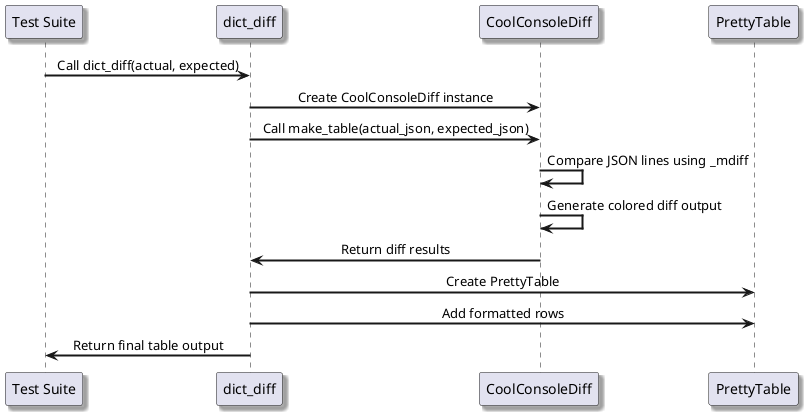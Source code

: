 @startuml

skinparam componentStyle uml2
skinparam defaultFontName Arial
skinparam defaultTextAlignment center
skinparam shadowing true
skinparam arrowThickness 2
skinparam componentBorderColor Black
skinparam queueBackgroundColor LightGray

participant "Test Suite" as T
participant "dict_diff" as D
participant "CoolConsoleDiff" as C
participant "PrettyTable" as P

T -> D: Call dict_diff(actual, expected)
D -> C: Create CoolConsoleDiff instance
D -> C: Call make_table(actual_json, expected_json)
C -> C: Compare JSON lines using _mdiff
C -> C: Generate colored diff output
C -> D: Return diff results
D -> P: Create PrettyTable
D -> P: Add formatted rows
D -> T: Return final table output
@enduml